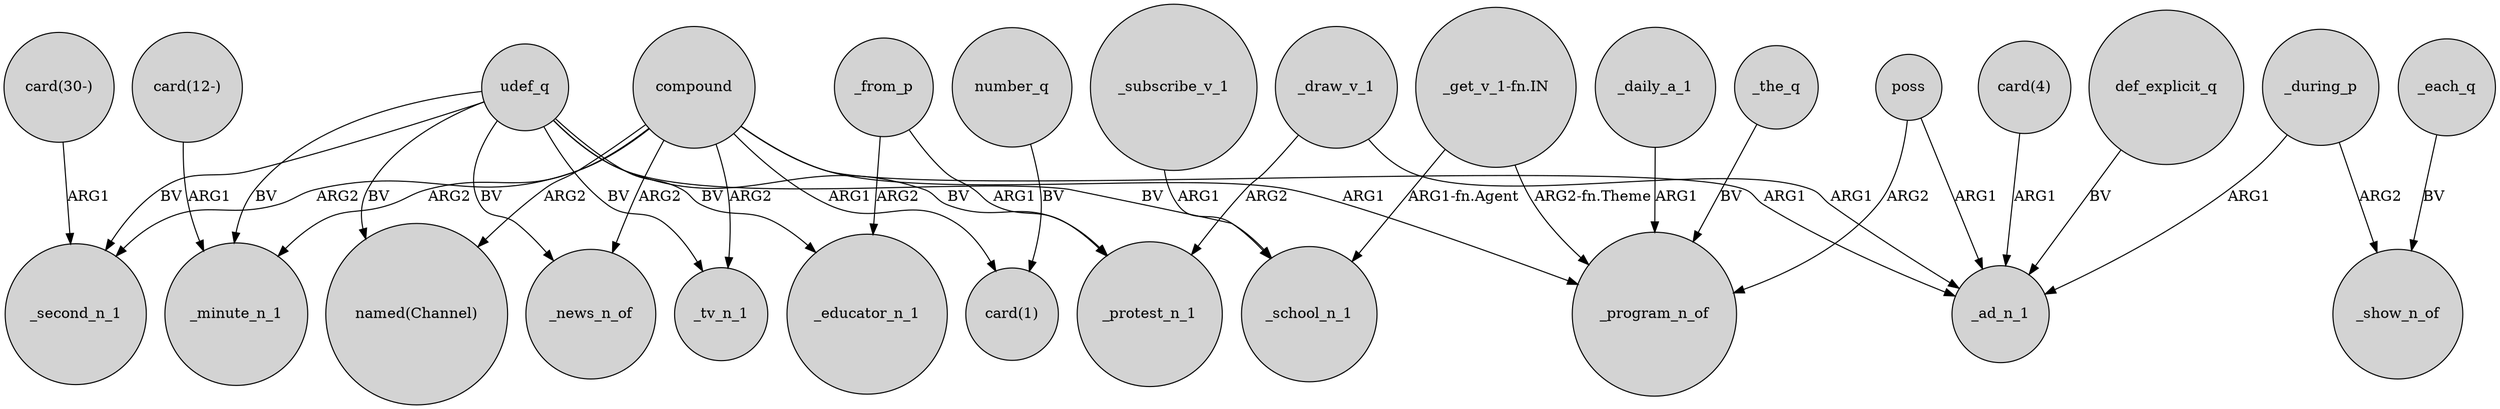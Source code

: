 digraph {
	node [shape=circle style=filled]
	_draw_v_1 -> _ad_n_1 [label=ARG1]
	compound -> _tv_n_1 [label=ARG2]
	udef_q -> "named(Channel)" [label=BV]
	udef_q -> _tv_n_1 [label=BV]
	"card(12-)" -> _minute_n_1 [label=ARG1]
	_subscribe_v_1 -> _school_n_1 [label=ARG1]
	"card(4)" -> _ad_n_1 [label=ARG1]
	"_get_v_1-fn.IN" -> _program_n_of [label="ARG2-fn.Theme"]
	def_explicit_q -> _ad_n_1 [label=BV]
	"_get_v_1-fn.IN" -> _school_n_1 [label="ARG1-fn.Agent"]
	compound -> _ad_n_1 [label=ARG1]
	_each_q -> _show_n_of [label=BV]
	compound -> _second_n_1 [label=ARG2]
	udef_q -> _protest_n_1 [label=BV]
	_daily_a_1 -> _program_n_of [label=ARG1]
	_from_p -> _protest_n_1 [label=ARG1]
	udef_q -> _educator_n_1 [label=BV]
	udef_q -> _second_n_1 [label=BV]
	compound -> _news_n_of [label=ARG2]
	_the_q -> _program_n_of [label=BV]
	"card(30-)" -> _second_n_1 [label=ARG1]
	_during_p -> _ad_n_1 [label=ARG1]
	_from_p -> _educator_n_1 [label=ARG2]
	number_q -> "card(1)" [label=BV]
	_during_p -> _show_n_of [label=ARG2]
	compound -> "card(1)" [label=ARG1]
	compound -> _minute_n_1 [label=ARG2]
	_draw_v_1 -> _protest_n_1 [label=ARG2]
	compound -> _program_n_of [label=ARG1]
	udef_q -> _news_n_of [label=BV]
	udef_q -> _school_n_1 [label=BV]
	poss -> _ad_n_1 [label=ARG1]
	compound -> "named(Channel)" [label=ARG2]
	poss -> _program_n_of [label=ARG2]
	udef_q -> _minute_n_1 [label=BV]
}
